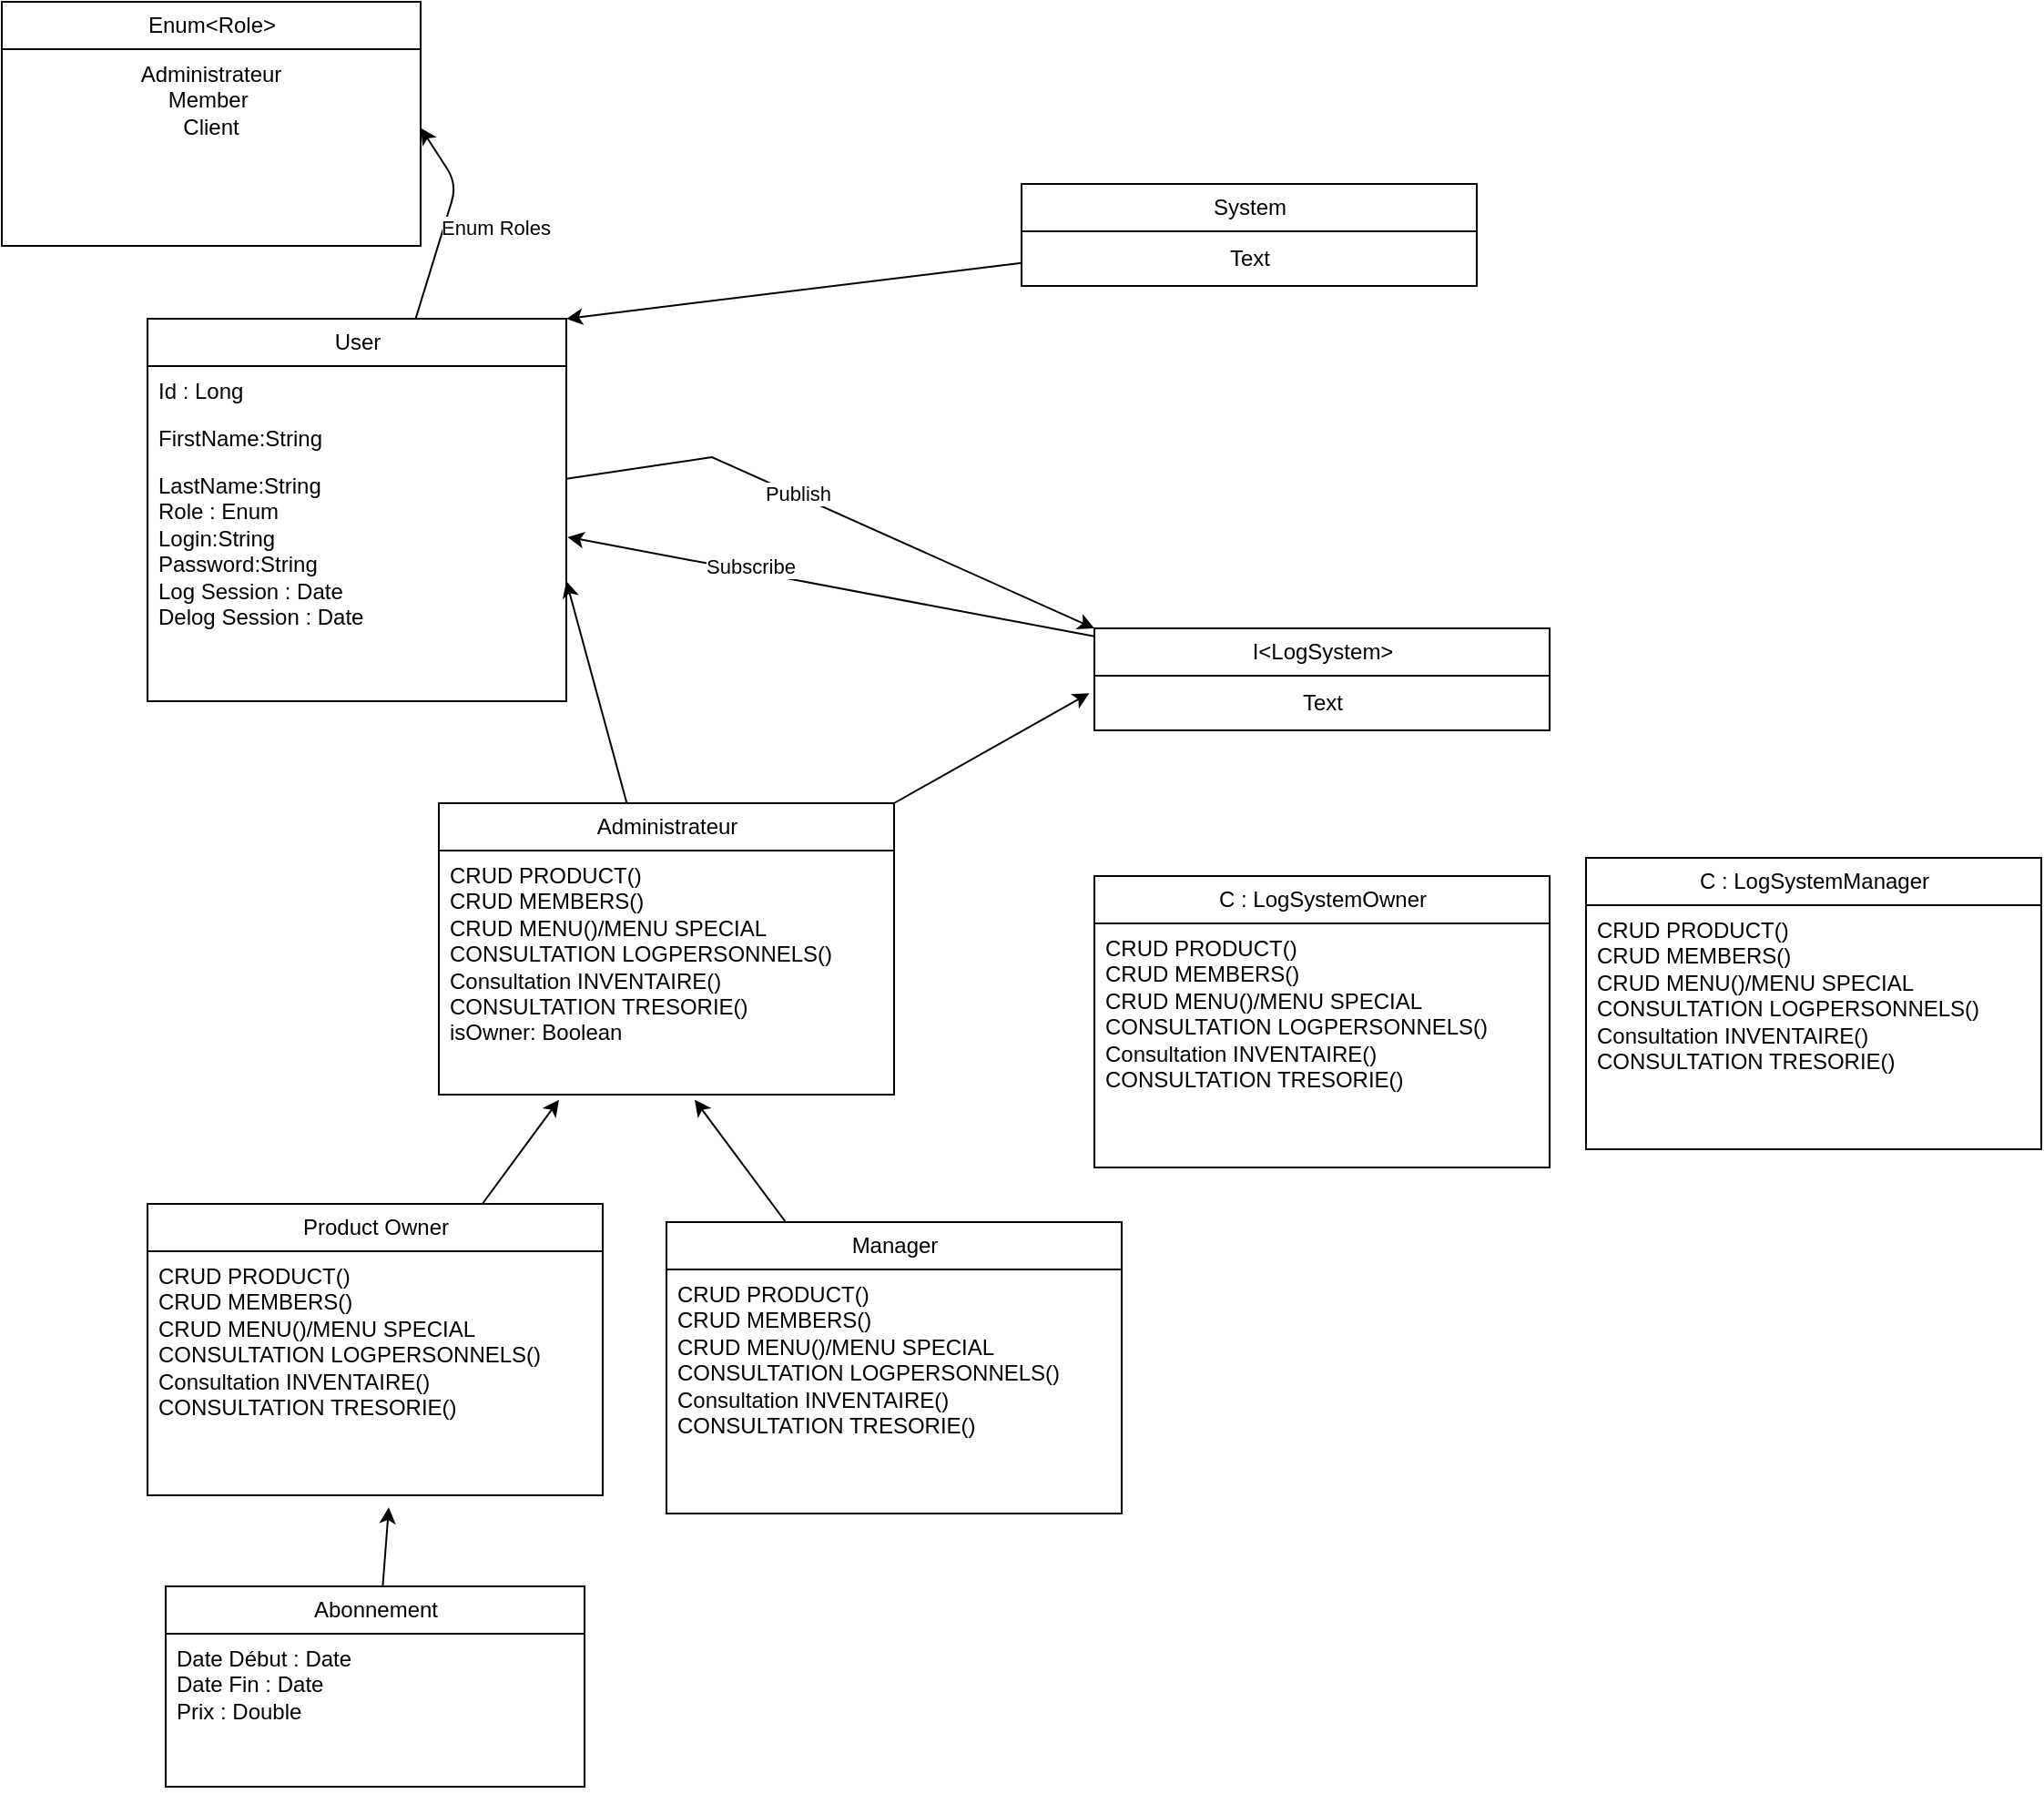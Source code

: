 <mxfile>
    <diagram id="D_yOysUz6xEoXQwPVlo7" name="Page-1">
        <mxGraphModel dx="1431" dy="823" grid="1" gridSize="10" guides="1" tooltips="1" connect="1" arrows="1" fold="1" page="1" pageScale="1" pageWidth="850" pageHeight="1100" math="0" shadow="0">
            <root>
                <mxCell id="0"/>
                <mxCell id="1" parent="0"/>
                <mxCell id="24" style="edgeStyle=none;html=1;entryX=1;entryY=0.4;entryDx=0;entryDy=0;entryPerimeter=0;" edge="1" parent="1" source="16" target="22">
                    <mxGeometry relative="1" as="geometry">
                        <Array as="points">
                            <mxPoint x="310" y="130"/>
                        </Array>
                    </mxGeometry>
                </mxCell>
                <mxCell id="50" value="Enum Roles" style="edgeLabel;html=1;align=center;verticalAlign=middle;resizable=0;points=[];" vertex="1" connectable="0" parent="24">
                    <mxGeometry x="-0.051" y="-4" relative="1" as="geometry">
                        <mxPoint x="24" as="offset"/>
                    </mxGeometry>
                </mxCell>
                <mxCell id="46" style="edgeStyle=none;rounded=0;html=1;entryX=0;entryY=0;entryDx=0;entryDy=0;" edge="1" parent="1" source="16" target="30">
                    <mxGeometry relative="1" as="geometry">
                        <Array as="points">
                            <mxPoint x="450" y="280"/>
                        </Array>
                    </mxGeometry>
                </mxCell>
                <mxCell id="47" value="Publish" style="edgeLabel;html=1;align=center;verticalAlign=middle;resizable=0;points=[];" vertex="1" connectable="0" parent="46">
                    <mxGeometry x="-0.159" y="2" relative="1" as="geometry">
                        <mxPoint y="1" as="offset"/>
                    </mxGeometry>
                </mxCell>
                <mxCell id="16" value="User" style="swimlane;fontStyle=0;childLayout=stackLayout;horizontal=1;startSize=26;fillColor=none;horizontalStack=0;resizeParent=1;resizeParentMax=0;resizeLast=0;collapsible=1;marginBottom=0;html=1;strokeColor=default;" vertex="1" parent="1">
                    <mxGeometry x="140" y="204" width="230" height="210" as="geometry"/>
                </mxCell>
                <mxCell id="17" value="Id : Long" style="text;strokeColor=none;fillColor=none;align=left;verticalAlign=top;spacingLeft=4;spacingRight=4;overflow=hidden;rotatable=0;points=[[0,0.5],[1,0.5]];portConstraint=eastwest;whiteSpace=wrap;html=1;" vertex="1" parent="16">
                    <mxGeometry y="26" width="230" height="26" as="geometry"/>
                </mxCell>
                <mxCell id="18" value="FirstName:String" style="text;strokeColor=none;fillColor=none;align=left;verticalAlign=top;spacingLeft=4;spacingRight=4;overflow=hidden;rotatable=0;points=[[0,0.5],[1,0.5]];portConstraint=eastwest;whiteSpace=wrap;html=1;" vertex="1" parent="16">
                    <mxGeometry y="52" width="230" height="26" as="geometry"/>
                </mxCell>
                <mxCell id="19" value="LastName:String&lt;br&gt;Role : Enum&amp;nbsp;&lt;br&gt;Login:String&lt;br&gt;Password:String&lt;br&gt;Log Session : Date&lt;br&gt;Delog Session : Date" style="text;strokeColor=none;fillColor=none;align=left;verticalAlign=top;spacingLeft=4;spacingRight=4;overflow=hidden;rotatable=0;points=[[0,0.5],[1,0.5]];portConstraint=eastwest;whiteSpace=wrap;html=1;" vertex="1" parent="16">
                    <mxGeometry y="78" width="230" height="132" as="geometry"/>
                </mxCell>
                <mxCell id="20" value="Enum&amp;lt;Role&amp;gt;" style="swimlane;fontStyle=0;childLayout=stackLayout;horizontal=1;startSize=26;fillColor=none;horizontalStack=0;resizeParent=1;resizeParentMax=0;resizeLast=0;collapsible=1;marginBottom=0;html=1;strokeColor=default;" vertex="1" parent="1">
                    <mxGeometry x="60" y="30" width="230" height="134" as="geometry"/>
                </mxCell>
                <mxCell id="22" value="Administrateur&lt;br&gt;Member&amp;nbsp;&lt;br&gt;&lt;span style=&quot;background-color: initial;&quot;&gt;Client&lt;br&gt;&lt;/span&gt;" style="text;strokeColor=none;fillColor=none;align=center;verticalAlign=top;spacingLeft=4;spacingRight=4;overflow=hidden;rotatable=0;points=[[0,0.5],[1,0.5]];portConstraint=eastwest;whiteSpace=wrap;html=1;" vertex="1" parent="20">
                    <mxGeometry y="26" width="230" height="108" as="geometry"/>
                </mxCell>
                <mxCell id="29" style="edgeStyle=none;html=1;entryX=1;entryY=0.5;entryDx=0;entryDy=0;" edge="1" parent="1" source="25" target="19">
                    <mxGeometry relative="1" as="geometry"/>
                </mxCell>
                <mxCell id="25" value="Administrateur" style="swimlane;fontStyle=0;childLayout=stackLayout;horizontal=1;startSize=26;fillColor=none;horizontalStack=0;resizeParent=1;resizeParentMax=0;resizeLast=0;collapsible=1;marginBottom=0;html=1;strokeColor=default;" vertex="1" parent="1">
                    <mxGeometry x="300" y="470" width="250" height="160" as="geometry"/>
                </mxCell>
                <mxCell id="28" value="CRUD PRODUCT()&lt;br&gt;CRUD MEMBERS()&lt;br&gt;CRUD MENU()/MENU SPECIAL&lt;br&gt;CONSULTATION LOGPERSONNELS()&lt;br&gt;Consultation INVENTAIRE()&lt;br&gt;CONSULTATION TRESORIE()&lt;br&gt;isOwner: Boolean" style="text;strokeColor=none;fillColor=none;align=left;verticalAlign=top;spacingLeft=4;spacingRight=4;overflow=hidden;rotatable=0;points=[[0,0.5],[1,0.5]];portConstraint=eastwest;whiteSpace=wrap;html=1;" vertex="1" parent="25">
                    <mxGeometry y="26" width="250" height="134" as="geometry"/>
                </mxCell>
                <mxCell id="48" style="edgeStyle=none;rounded=0;html=1;entryX=1.003;entryY=0.317;entryDx=0;entryDy=0;entryPerimeter=0;" edge="1" parent="1" source="30" target="19">
                    <mxGeometry relative="1" as="geometry"/>
                </mxCell>
                <mxCell id="49" value="Subscribe" style="edgeLabel;html=1;align=center;verticalAlign=middle;resizable=0;points=[];" vertex="1" connectable="0" parent="48">
                    <mxGeometry x="0.31" y="-4" relative="1" as="geometry">
                        <mxPoint y="1" as="offset"/>
                    </mxGeometry>
                </mxCell>
                <mxCell id="30" value="I&amp;lt;LogSystem&amp;gt;" style="swimlane;fontStyle=0;childLayout=stackLayout;horizontal=1;startSize=26;fillColor=none;horizontalStack=0;resizeParent=1;resizeParentMax=0;resizeLast=0;collapsible=1;marginBottom=0;html=1;strokeColor=default;" vertex="1" parent="1">
                    <mxGeometry x="660" y="374" width="250" height="56" as="geometry"/>
                </mxCell>
                <mxCell id="53" value="Text" style="text;html=1;align=center;verticalAlign=middle;resizable=0;points=[];autosize=1;strokeColor=none;fillColor=none;" vertex="1" parent="30">
                    <mxGeometry y="26" width="250" height="30" as="geometry"/>
                </mxCell>
                <mxCell id="32" style="edgeStyle=none;html=1;entryX=-0.011;entryY=0.32;entryDx=0;entryDy=0;exitX=1;exitY=0;exitDx=0;exitDy=0;entryPerimeter=0;" edge="1" parent="1" source="25" target="53">
                    <mxGeometry relative="1" as="geometry">
                        <mxPoint x="610" y="420" as="sourcePoint"/>
                        <mxPoint x="660" y="467" as="targetPoint"/>
                    </mxGeometry>
                </mxCell>
                <mxCell id="37" style="edgeStyle=none;html=1;entryX=0.264;entryY=1.021;entryDx=0;entryDy=0;entryPerimeter=0;" edge="1" parent="1" source="33" target="28">
                    <mxGeometry relative="1" as="geometry"/>
                </mxCell>
                <mxCell id="33" value="Product Owner" style="swimlane;fontStyle=0;childLayout=stackLayout;horizontal=1;startSize=26;fillColor=none;horizontalStack=0;resizeParent=1;resizeParentMax=0;resizeLast=0;collapsible=1;marginBottom=0;html=1;strokeColor=default;" vertex="1" parent="1">
                    <mxGeometry x="140" y="690" width="250" height="160" as="geometry">
                        <mxRectangle x="140" y="690" width="120" height="30" as="alternateBounds"/>
                    </mxGeometry>
                </mxCell>
                <mxCell id="34" value="CRUD PRODUCT()&lt;br&gt;CRUD MEMBERS()&lt;br&gt;CRUD MENU()/MENU SPECIAL&lt;br&gt;CONSULTATION LOGPERSONNELS()&lt;br&gt;Consultation INVENTAIRE()&lt;br&gt;CONSULTATION TRESORIE()&lt;br&gt;" style="text;strokeColor=none;fillColor=none;align=left;verticalAlign=top;spacingLeft=4;spacingRight=4;overflow=hidden;rotatable=0;points=[[0,0.5],[1,0.5]];portConstraint=eastwest;whiteSpace=wrap;html=1;" vertex="1" parent="33">
                    <mxGeometry y="26" width="250" height="134" as="geometry"/>
                </mxCell>
                <mxCell id="38" style="edgeStyle=none;html=1;entryX=0.562;entryY=1.021;entryDx=0;entryDy=0;entryPerimeter=0;" edge="1" parent="1" source="35" target="28">
                    <mxGeometry relative="1" as="geometry"/>
                </mxCell>
                <mxCell id="35" value="Manager" style="swimlane;fontStyle=0;childLayout=stackLayout;horizontal=1;startSize=26;fillColor=none;horizontalStack=0;resizeParent=1;resizeParentMax=0;resizeLast=0;collapsible=1;marginBottom=0;html=1;strokeColor=default;" vertex="1" parent="1">
                    <mxGeometry x="425" y="700" width="250" height="160" as="geometry">
                        <mxRectangle x="425" y="700" width="90" height="30" as="alternateBounds"/>
                    </mxGeometry>
                </mxCell>
                <mxCell id="36" value="CRUD PRODUCT()&lt;br&gt;CRUD MEMBERS()&lt;br&gt;CRUD MENU()/MENU SPECIAL&lt;br&gt;CONSULTATION LOGPERSONNELS()&lt;br&gt;Consultation INVENTAIRE()&lt;br&gt;CONSULTATION TRESORIE()&lt;br&gt;" style="text;strokeColor=none;fillColor=none;align=left;verticalAlign=top;spacingLeft=4;spacingRight=4;overflow=hidden;rotatable=0;points=[[0,0.5],[1,0.5]];portConstraint=eastwest;whiteSpace=wrap;html=1;" vertex="1" parent="35">
                    <mxGeometry y="26" width="250" height="134" as="geometry"/>
                </mxCell>
                <mxCell id="54" value="C : LogSystemOwner" style="swimlane;fontStyle=0;childLayout=stackLayout;horizontal=1;startSize=26;fillColor=none;horizontalStack=0;resizeParent=1;resizeParentMax=0;resizeLast=0;collapsible=1;marginBottom=0;html=1;strokeColor=default;" vertex="1" parent="1">
                    <mxGeometry x="660" y="510" width="250" height="160" as="geometry"/>
                </mxCell>
                <mxCell id="55" value="CRUD PRODUCT()&lt;br&gt;CRUD MEMBERS()&lt;br&gt;CRUD MENU()/MENU SPECIAL&lt;br&gt;CONSULTATION LOGPERSONNELS()&lt;br&gt;Consultation INVENTAIRE()&lt;br&gt;CONSULTATION TRESORIE()&lt;br&gt;" style="text;strokeColor=none;fillColor=none;align=left;verticalAlign=top;spacingLeft=4;spacingRight=4;overflow=hidden;rotatable=0;points=[[0,0.5],[1,0.5]];portConstraint=eastwest;whiteSpace=wrap;html=1;" vertex="1" parent="54">
                    <mxGeometry y="26" width="250" height="134" as="geometry"/>
                </mxCell>
                <mxCell id="56" value="C : LogSystemManager" style="swimlane;fontStyle=0;childLayout=stackLayout;horizontal=1;startSize=26;fillColor=none;horizontalStack=0;resizeParent=1;resizeParentMax=0;resizeLast=0;collapsible=1;marginBottom=0;html=1;strokeColor=default;" vertex="1" parent="1">
                    <mxGeometry x="930" y="500" width="250" height="160" as="geometry"/>
                </mxCell>
                <mxCell id="57" value="CRUD PRODUCT()&lt;br&gt;CRUD MEMBERS()&lt;br&gt;CRUD MENU()/MENU SPECIAL&lt;br&gt;CONSULTATION LOGPERSONNELS()&lt;br&gt;Consultation INVENTAIRE()&lt;br&gt;CONSULTATION TRESORIE()&lt;br&gt;" style="text;strokeColor=none;fillColor=none;align=left;verticalAlign=top;spacingLeft=4;spacingRight=4;overflow=hidden;rotatable=0;points=[[0,0.5],[1,0.5]];portConstraint=eastwest;whiteSpace=wrap;html=1;" vertex="1" parent="56">
                    <mxGeometry y="26" width="250" height="134" as="geometry"/>
                </mxCell>
                <mxCell id="62" style="edgeStyle=none;rounded=0;html=1;entryX=0.53;entryY=1.049;entryDx=0;entryDy=0;entryPerimeter=0;" edge="1" parent="1" source="60" target="34">
                    <mxGeometry relative="1" as="geometry"/>
                </mxCell>
                <mxCell id="60" value="Abonnement" style="swimlane;fontStyle=0;childLayout=stackLayout;horizontal=1;startSize=26;fillColor=none;horizontalStack=0;resizeParent=1;resizeParentMax=0;resizeLast=0;collapsible=1;marginBottom=0;html=1;strokeColor=default;" vertex="1" parent="1">
                    <mxGeometry x="150" y="900" width="230" height="110" as="geometry">
                        <mxRectangle x="140" y="690" width="120" height="30" as="alternateBounds"/>
                    </mxGeometry>
                </mxCell>
                <mxCell id="61" value="Date Début : Date&lt;br&gt;Date Fin : Date&lt;br&gt;Prix : Double" style="text;strokeColor=none;fillColor=none;align=left;verticalAlign=top;spacingLeft=4;spacingRight=4;overflow=hidden;rotatable=0;points=[[0,0.5],[1,0.5]];portConstraint=eastwest;whiteSpace=wrap;html=1;" vertex="1" parent="60">
                    <mxGeometry y="26" width="230" height="84" as="geometry"/>
                </mxCell>
                <mxCell id="65" style="edgeStyle=none;rounded=0;html=1;entryX=1;entryY=0;entryDx=0;entryDy=0;" edge="1" parent="1" source="63" target="16">
                    <mxGeometry relative="1" as="geometry"/>
                </mxCell>
                <mxCell id="63" value="System" style="swimlane;fontStyle=0;childLayout=stackLayout;horizontal=1;startSize=26;fillColor=none;horizontalStack=0;resizeParent=1;resizeParentMax=0;resizeLast=0;collapsible=1;marginBottom=0;html=1;strokeColor=default;" vertex="1" parent="1">
                    <mxGeometry x="620" y="130" width="250" height="56" as="geometry"/>
                </mxCell>
                <mxCell id="64" value="Text" style="text;html=1;align=center;verticalAlign=middle;resizable=0;points=[];autosize=1;strokeColor=none;fillColor=none;" vertex="1" parent="63">
                    <mxGeometry y="26" width="250" height="30" as="geometry"/>
                </mxCell>
            </root>
        </mxGraphModel>
    </diagram>
</mxfile>